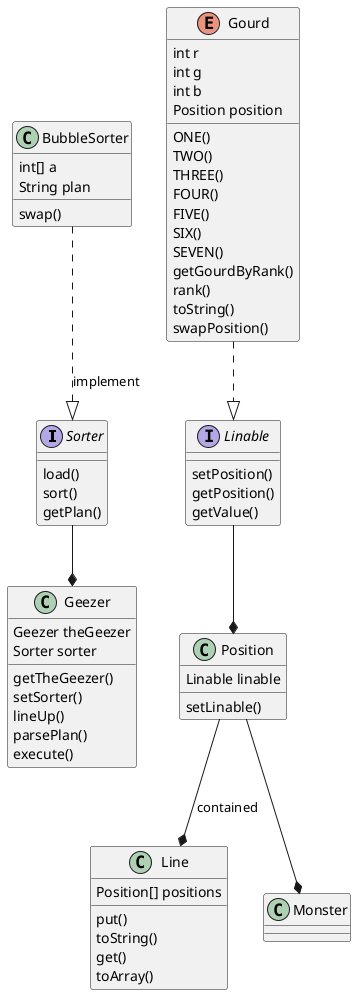 @startuml characters

interface Sorter{
    load()
    sort()
    getPlan()
}

class BubbleSorter{
    int[] a
    swap()
    String plan
}


class Line{
    Position[] positions
    put()
    toString()
    get()
    toArray()
}

class Position{
    Linable linable
    setLinable()
}

interface Linable{
    setPosition()
    getPosition()
    getValue()
}

enum Gourd{
    ONE()
    TWO()
    THREE()
    FOUR()
    FIVE()
    SIX()
    SEVEN()
    int r
    int g
    int b
    Position position
    getGourdByRank()
    rank()
    toString()
    swapPosition()
}

class Geezer{
    Geezer theGeezer
    getTheGeezer()
    Sorter sorter 
    setSorter()
    lineUp()
    parsePlan()
    execute()
}

BubbleSorter ..|> Sorter :implement
Gourd ..|> Linable
Position --* Line :contained
Position --* Monster
Sorter --* Geezer
Linable --* Position

@enduml